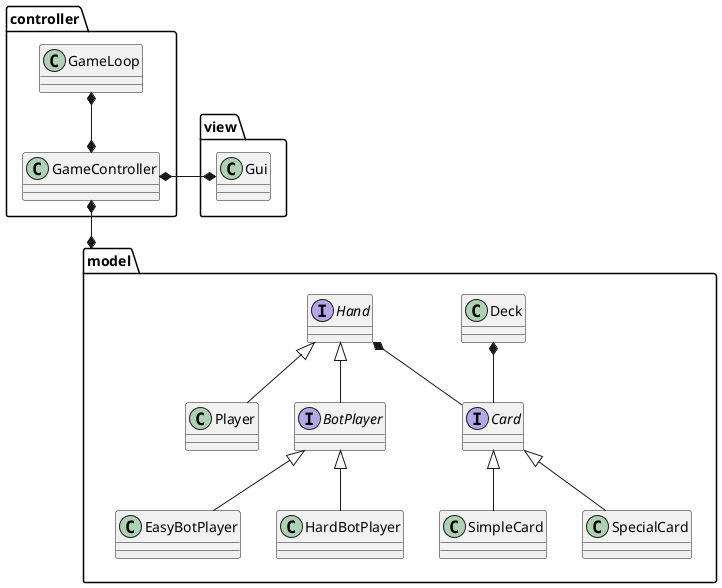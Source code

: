 @startuml

package model {
    interface Card

    Class SimpleCard extends Card

    Class SpecialCard extends Card

    Class Deck

    interface Hand

    Class Player extends Hand

    interface BotPlayer extends Hand

    class EasyBotPlayer extends BotPlayer

    class HardBotPlayer extends BotPlayer
}

package controller {
    class GameLoop

    class GameController
}

package view {
    class Gui
}

model.Deck *-- model.Card
model.Hand *-- model.Card

controller.GameLoop *--* controller.GameController

view.Gui *-left-* controller.GameController

'controller.GameController *-u- model.Deck
'model.Player *-u-* controller.GameController
'model.BotPlayer *-u-* controller.GameController

model *-u-* controller.GameController


@enduml